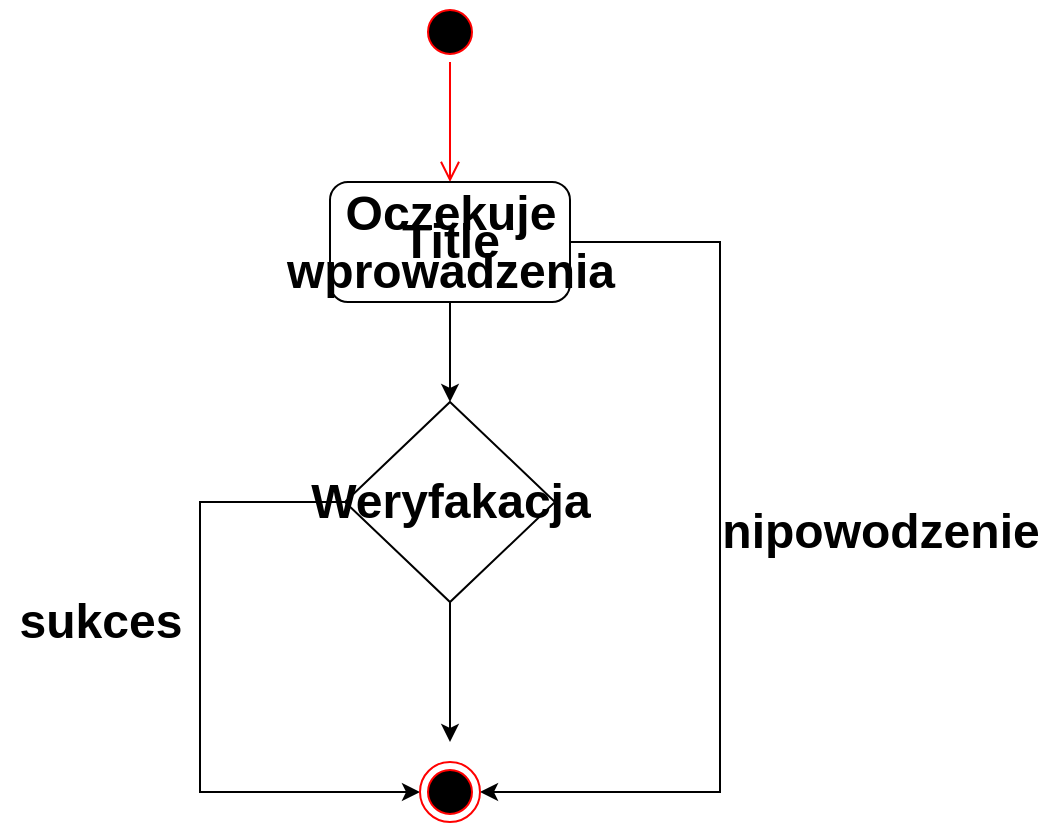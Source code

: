 <mxfile version="27.0.5">
  <diagram name="Сторінка-1" id="XNBcjusaTvVT2TG90bTc">
    <mxGraphModel dx="1382" dy="758" grid="1" gridSize="10" guides="1" tooltips="1" connect="1" arrows="1" fold="1" page="1" pageScale="1" pageWidth="827" pageHeight="1169" background="light-dark(#FFFFFF,#FFFFFF)" math="0" shadow="0">
      <root>
        <mxCell id="0" />
        <mxCell id="1" parent="0" />
        <mxCell id="-TQID7fg_okUlGpin9FL-7" value="" style="ellipse;html=1;shape=startState;fillColor=#000000;strokeColor=#ff0000;" vertex="1" parent="1">
          <mxGeometry x="390" y="70" width="30" height="30" as="geometry" />
        </mxCell>
        <mxCell id="-TQID7fg_okUlGpin9FL-8" value="" style="edgeStyle=orthogonalEdgeStyle;html=1;verticalAlign=bottom;endArrow=open;endSize=8;strokeColor=#ff0000;rounded=0;" edge="1" source="-TQID7fg_okUlGpin9FL-7" parent="1">
          <mxGeometry relative="1" as="geometry">
            <mxPoint x="405" y="160" as="targetPoint" />
          </mxGeometry>
        </mxCell>
        <mxCell id="-TQID7fg_okUlGpin9FL-10" style="edgeStyle=orthogonalEdgeStyle;rounded=0;orthogonalLoop=1;jettySize=auto;html=1;exitX=0.5;exitY=1;exitDx=0;exitDy=0;strokeColor=light-dark(#000000,#000000);" edge="1" parent="1" source="-TQID7fg_okUlGpin9FL-9">
          <mxGeometry relative="1" as="geometry">
            <mxPoint x="405" y="270" as="targetPoint" />
          </mxGeometry>
        </mxCell>
        <mxCell id="-TQID7fg_okUlGpin9FL-17" style="edgeStyle=orthogonalEdgeStyle;rounded=0;orthogonalLoop=1;jettySize=auto;html=1;exitX=1;exitY=0.5;exitDx=0;exitDy=0;entryX=1;entryY=0.5;entryDx=0;entryDy=0;strokeColor=light-dark(#000000,#000000);" edge="1" parent="1" source="-TQID7fg_okUlGpin9FL-9" target="-TQID7fg_okUlGpin9FL-16">
          <mxGeometry relative="1" as="geometry">
            <mxPoint x="570" y="460" as="targetPoint" />
            <Array as="points">
              <mxPoint x="540" y="190" />
              <mxPoint x="540" y="465" />
            </Array>
          </mxGeometry>
        </mxCell>
        <mxCell id="-TQID7fg_okUlGpin9FL-9" value="" style="rounded=1;whiteSpace=wrap;html=1;fillColor=light-dark(#FFFFFF,#FFFFFF);strokeColor=light-dark(#000000,#000000);" vertex="1" parent="1">
          <mxGeometry x="345" y="160" width="120" height="60" as="geometry" />
        </mxCell>
        <mxCell id="-TQID7fg_okUlGpin9FL-15" style="edgeStyle=orthogonalEdgeStyle;rounded=0;orthogonalLoop=1;jettySize=auto;html=1;exitX=0.5;exitY=1;exitDx=0;exitDy=0;strokeColor=light-dark(#000000,#030303);" edge="1" parent="1" source="-TQID7fg_okUlGpin9FL-11">
          <mxGeometry relative="1" as="geometry">
            <mxPoint x="405" y="440" as="targetPoint" />
          </mxGeometry>
        </mxCell>
        <mxCell id="-TQID7fg_okUlGpin9FL-18" style="edgeStyle=orthogonalEdgeStyle;rounded=0;orthogonalLoop=1;jettySize=auto;html=1;exitX=0;exitY=0.5;exitDx=0;exitDy=0;entryX=0;entryY=0.5;entryDx=0;entryDy=0;strokeColor=light-dark(#000000,#000000);" edge="1" parent="1" source="-TQID7fg_okUlGpin9FL-11" target="-TQID7fg_okUlGpin9FL-16">
          <mxGeometry relative="1" as="geometry">
            <Array as="points">
              <mxPoint x="280" y="320" />
              <mxPoint x="280" y="465" />
            </Array>
          </mxGeometry>
        </mxCell>
        <mxCell id="-TQID7fg_okUlGpin9FL-11" value="" style="rhombus;whiteSpace=wrap;html=1;strokeColor=light-dark(#000000,#000000);fillColor=light-dark(#FFFFFF,#FFFFFF);" vertex="1" parent="1">
          <mxGeometry x="352.5" y="270" width="105" height="100" as="geometry" />
        </mxCell>
        <mxCell id="-TQID7fg_okUlGpin9FL-16" value="" style="ellipse;html=1;shape=endState;fillColor=#000000;strokeColor=#ff0000;" vertex="1" parent="1">
          <mxGeometry x="390" y="450" width="30" height="30" as="geometry" />
        </mxCell>
        <mxCell id="-TQID7fg_okUlGpin9FL-19" value="Title" style="text;strokeColor=none;fillColor=none;html=1;fontSize=24;fontStyle=1;verticalAlign=middle;align=center;" vertex="1" parent="1">
          <mxGeometry x="355" y="170" width="100" height="40" as="geometry" />
        </mxCell>
        <mxCell id="-TQID7fg_okUlGpin9FL-20" value="&lt;font style=&quot;color: light-dark(rgb(0, 0, 0), rgb(0, 0, 0));&quot;&gt;Oczekuje&lt;br&gt;wprowadzenia&lt;/font&gt;" style="text;strokeColor=none;fillColor=none;html=1;fontSize=24;fontStyle=1;verticalAlign=middle;align=center;" vertex="1" parent="1">
          <mxGeometry x="355" y="170" width="100" height="40" as="geometry" />
        </mxCell>
        <mxCell id="-TQID7fg_okUlGpin9FL-21" value="&lt;font style=&quot;color: light-dark(rgb(0, 0, 0), rgb(0, 0, 0));&quot;&gt;Weryfakacja&lt;/font&gt;" style="text;strokeColor=none;fillColor=none;html=1;fontSize=24;fontStyle=1;verticalAlign=middle;align=center;" vertex="1" parent="1">
          <mxGeometry x="381.25" y="305" width="47.5" height="30" as="geometry" />
        </mxCell>
        <mxCell id="-TQID7fg_okUlGpin9FL-22" value="&lt;font style=&quot;color: light-dark(rgb(0, 0, 0), rgb(0, 0, 0));&quot;&gt;nipowodzenie&lt;/font&gt;" style="text;html=1;fontSize=24;fontStyle=1;verticalAlign=middle;align=center;" vertex="1" parent="1">
          <mxGeometry x="610" y="310" width="20" height="50" as="geometry" />
        </mxCell>
        <mxCell id="-TQID7fg_okUlGpin9FL-23" value="&lt;font style=&quot;color: light-dark(rgb(0, 0, 0), rgb(0, 0, 0));&quot;&gt;sukces&lt;/font&gt;" style="text;strokeColor=none;fillColor=none;html=1;fontSize=24;fontStyle=1;verticalAlign=middle;align=center;" vertex="1" parent="1">
          <mxGeometry x="180" y="360" width="100" height="40" as="geometry" />
        </mxCell>
      </root>
    </mxGraphModel>
  </diagram>
</mxfile>
